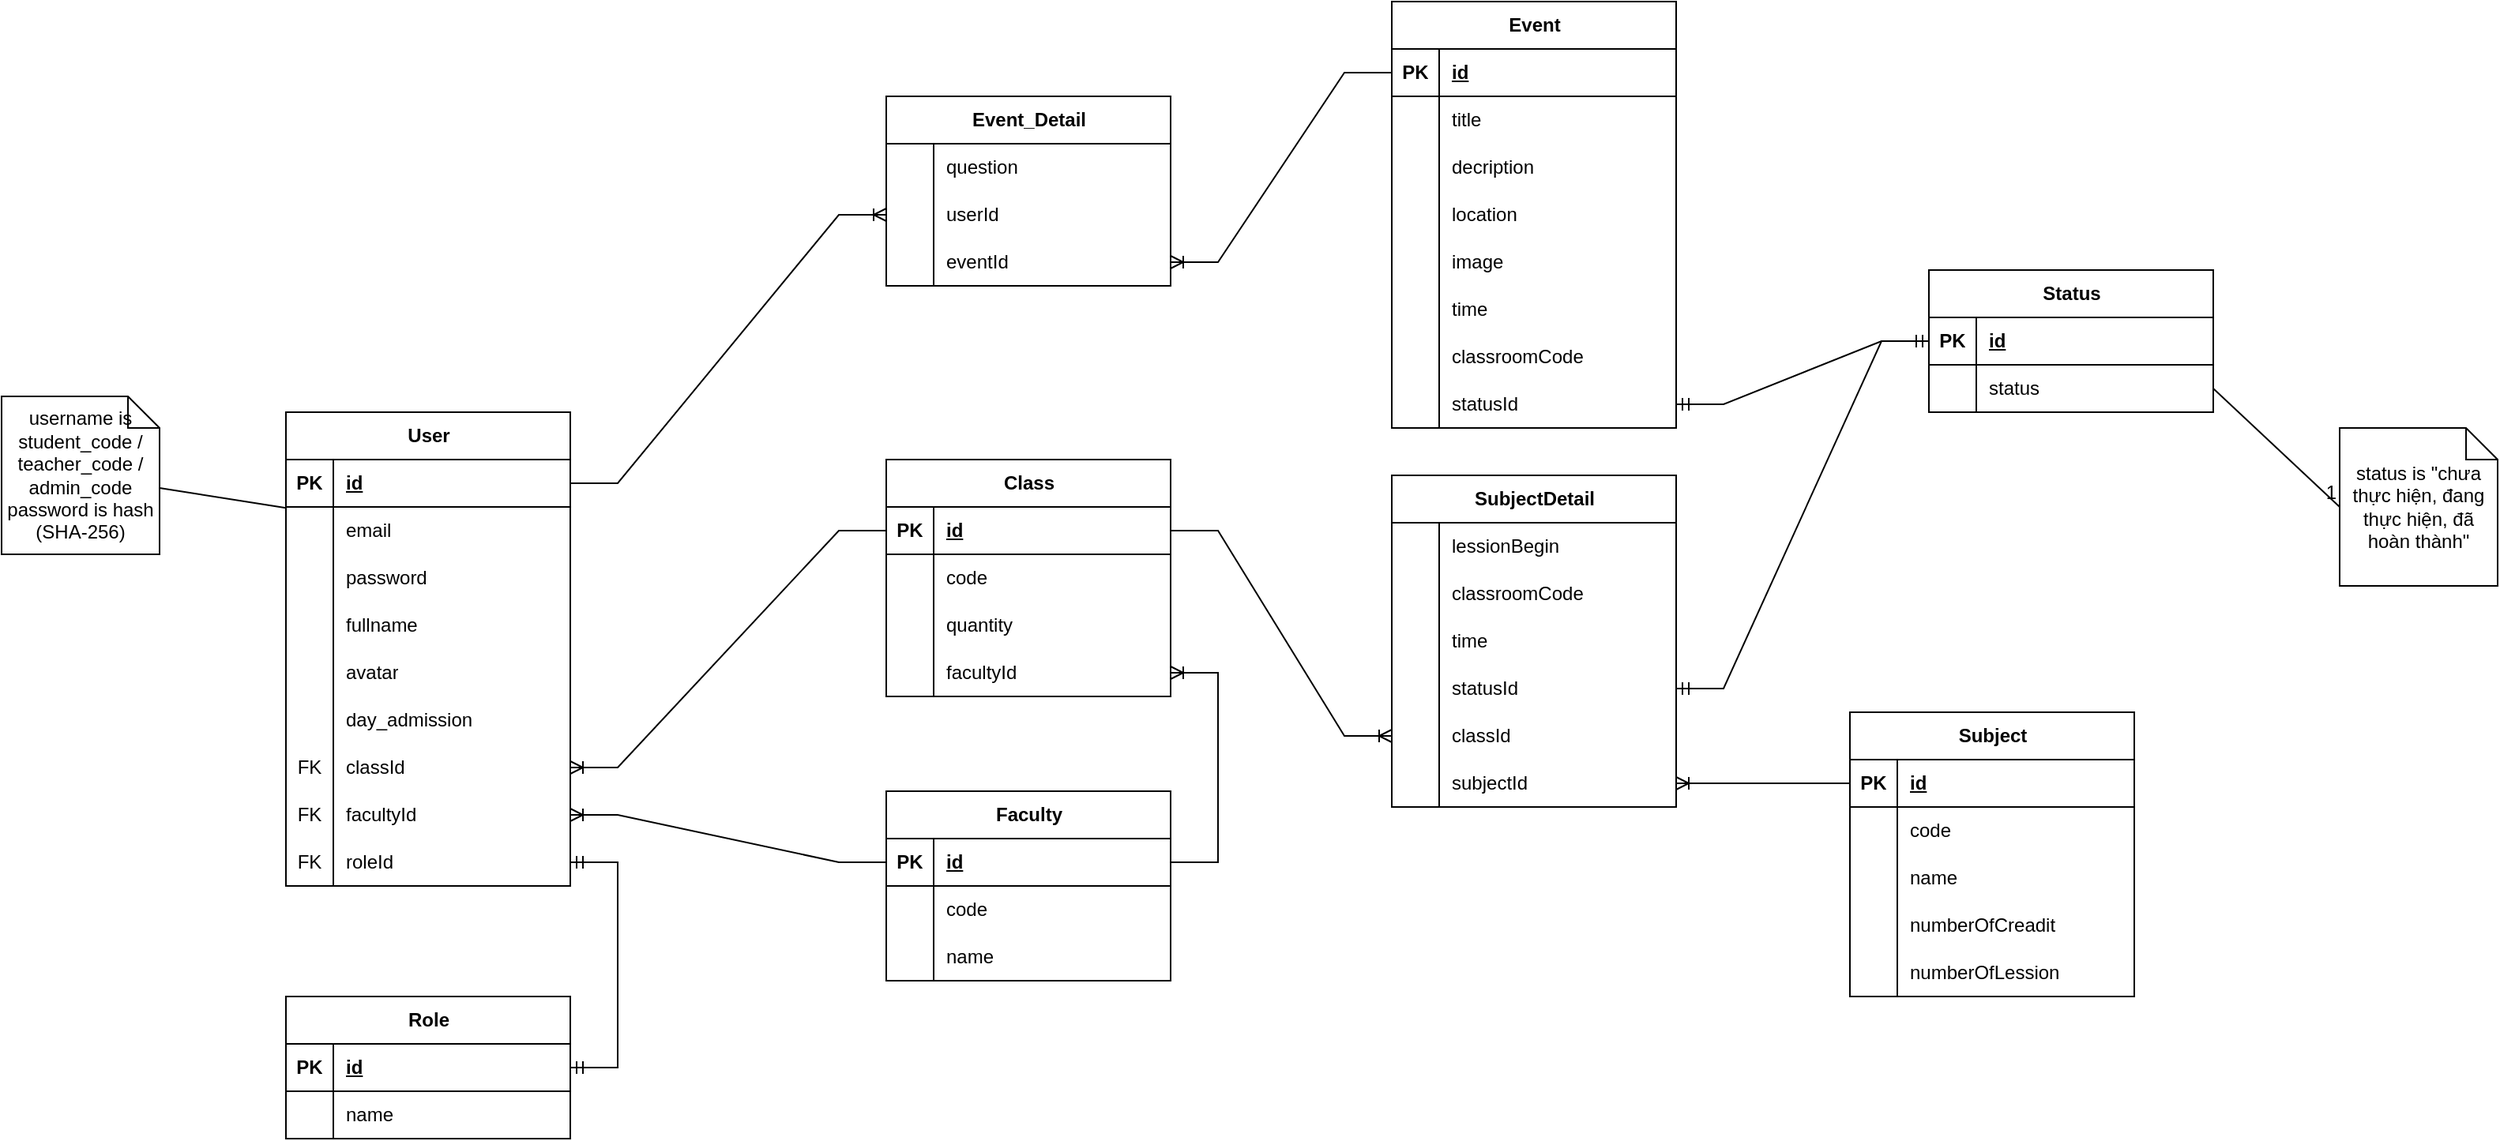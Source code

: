 <mxfile version="24.7.7">
  <diagram name="Page-1" id="2ca16b54-16f6-2749-3443-fa8db7711227">
    <mxGraphModel dx="2150" dy="1457" grid="1" gridSize="10" guides="1" tooltips="1" connect="1" arrows="1" fold="1" page="1" pageScale="1" pageWidth="1100" pageHeight="850" background="none" math="0" shadow="0">
      <root>
        <mxCell id="0" />
        <mxCell id="1" parent="0" />
        <mxCell id="P8px0amtvWm2mWKKKLYS-1" value="User" style="shape=table;startSize=30;container=1;collapsible=1;childLayout=tableLayout;fixedRows=1;rowLines=0;fontStyle=1;align=center;resizeLast=1;html=1;" parent="1" vertex="1">
          <mxGeometry x="-900" y="60" width="180" height="300" as="geometry" />
        </mxCell>
        <mxCell id="P8px0amtvWm2mWKKKLYS-2" value="" style="shape=tableRow;horizontal=0;startSize=0;swimlaneHead=0;swimlaneBody=0;fillColor=none;collapsible=0;dropTarget=0;points=[[0,0.5],[1,0.5]];portConstraint=eastwest;top=0;left=0;right=0;bottom=1;" parent="P8px0amtvWm2mWKKKLYS-1" vertex="1">
          <mxGeometry y="30" width="180" height="30" as="geometry" />
        </mxCell>
        <mxCell id="P8px0amtvWm2mWKKKLYS-3" value="PK" style="shape=partialRectangle;connectable=0;fillColor=none;top=0;left=0;bottom=0;right=0;fontStyle=1;overflow=hidden;whiteSpace=wrap;html=1;" parent="P8px0amtvWm2mWKKKLYS-2" vertex="1">
          <mxGeometry width="30" height="30" as="geometry">
            <mxRectangle width="30" height="30" as="alternateBounds" />
          </mxGeometry>
        </mxCell>
        <mxCell id="P8px0amtvWm2mWKKKLYS-4" value="id" style="shape=partialRectangle;connectable=0;fillColor=none;top=0;left=0;bottom=0;right=0;align=left;spacingLeft=6;fontStyle=5;overflow=hidden;whiteSpace=wrap;html=1;" parent="P8px0amtvWm2mWKKKLYS-2" vertex="1">
          <mxGeometry x="30" width="150" height="30" as="geometry">
            <mxRectangle width="150" height="30" as="alternateBounds" />
          </mxGeometry>
        </mxCell>
        <mxCell id="P8px0amtvWm2mWKKKLYS-5" value="" style="shape=tableRow;horizontal=0;startSize=0;swimlaneHead=0;swimlaneBody=0;fillColor=none;collapsible=0;dropTarget=0;points=[[0,0.5],[1,0.5]];portConstraint=eastwest;top=0;left=0;right=0;bottom=0;" parent="P8px0amtvWm2mWKKKLYS-1" vertex="1">
          <mxGeometry y="60" width="180" height="30" as="geometry" />
        </mxCell>
        <mxCell id="P8px0amtvWm2mWKKKLYS-6" value="" style="shape=partialRectangle;connectable=0;fillColor=none;top=0;left=0;bottom=0;right=0;editable=1;overflow=hidden;whiteSpace=wrap;html=1;" parent="P8px0amtvWm2mWKKKLYS-5" vertex="1">
          <mxGeometry width="30" height="30" as="geometry">
            <mxRectangle width="30" height="30" as="alternateBounds" />
          </mxGeometry>
        </mxCell>
        <mxCell id="P8px0amtvWm2mWKKKLYS-7" value="email" style="shape=partialRectangle;connectable=0;fillColor=none;top=0;left=0;bottom=0;right=0;align=left;spacingLeft=6;overflow=hidden;whiteSpace=wrap;html=1;" parent="P8px0amtvWm2mWKKKLYS-5" vertex="1">
          <mxGeometry x="30" width="150" height="30" as="geometry">
            <mxRectangle width="150" height="30" as="alternateBounds" />
          </mxGeometry>
        </mxCell>
        <mxCell id="P8px0amtvWm2mWKKKLYS-8" value="" style="shape=tableRow;horizontal=0;startSize=0;swimlaneHead=0;swimlaneBody=0;fillColor=none;collapsible=0;dropTarget=0;points=[[0,0.5],[1,0.5]];portConstraint=eastwest;top=0;left=0;right=0;bottom=0;" parent="P8px0amtvWm2mWKKKLYS-1" vertex="1">
          <mxGeometry y="90" width="180" height="30" as="geometry" />
        </mxCell>
        <mxCell id="P8px0amtvWm2mWKKKLYS-9" value="" style="shape=partialRectangle;connectable=0;fillColor=none;top=0;left=0;bottom=0;right=0;editable=1;overflow=hidden;whiteSpace=wrap;html=1;" parent="P8px0amtvWm2mWKKKLYS-8" vertex="1">
          <mxGeometry width="30" height="30" as="geometry">
            <mxRectangle width="30" height="30" as="alternateBounds" />
          </mxGeometry>
        </mxCell>
        <mxCell id="P8px0amtvWm2mWKKKLYS-10" value="password" style="shape=partialRectangle;connectable=0;fillColor=none;top=0;left=0;bottom=0;right=0;align=left;spacingLeft=6;overflow=hidden;whiteSpace=wrap;html=1;" parent="P8px0amtvWm2mWKKKLYS-8" vertex="1">
          <mxGeometry x="30" width="150" height="30" as="geometry">
            <mxRectangle width="150" height="30" as="alternateBounds" />
          </mxGeometry>
        </mxCell>
        <mxCell id="P8px0amtvWm2mWKKKLYS-11" value="" style="shape=tableRow;horizontal=0;startSize=0;swimlaneHead=0;swimlaneBody=0;fillColor=none;collapsible=0;dropTarget=0;points=[[0,0.5],[1,0.5]];portConstraint=eastwest;top=0;left=0;right=0;bottom=0;" parent="P8px0amtvWm2mWKKKLYS-1" vertex="1">
          <mxGeometry y="120" width="180" height="30" as="geometry" />
        </mxCell>
        <mxCell id="P8px0amtvWm2mWKKKLYS-12" value="" style="shape=partialRectangle;connectable=0;fillColor=none;top=0;left=0;bottom=0;right=0;editable=1;overflow=hidden;whiteSpace=wrap;html=1;" parent="P8px0amtvWm2mWKKKLYS-11" vertex="1">
          <mxGeometry width="30" height="30" as="geometry">
            <mxRectangle width="30" height="30" as="alternateBounds" />
          </mxGeometry>
        </mxCell>
        <mxCell id="P8px0amtvWm2mWKKKLYS-13" value="fullname" style="shape=partialRectangle;connectable=0;fillColor=none;top=0;left=0;bottom=0;right=0;align=left;spacingLeft=6;overflow=hidden;whiteSpace=wrap;html=1;" parent="P8px0amtvWm2mWKKKLYS-11" vertex="1">
          <mxGeometry x="30" width="150" height="30" as="geometry">
            <mxRectangle width="150" height="30" as="alternateBounds" />
          </mxGeometry>
        </mxCell>
        <mxCell id="P8px0amtvWm2mWKKKLYS-42" style="shape=tableRow;horizontal=0;startSize=0;swimlaneHead=0;swimlaneBody=0;fillColor=none;collapsible=0;dropTarget=0;points=[[0,0.5],[1,0.5]];portConstraint=eastwest;top=0;left=0;right=0;bottom=0;" parent="P8px0amtvWm2mWKKKLYS-1" vertex="1">
          <mxGeometry y="150" width="180" height="30" as="geometry" />
        </mxCell>
        <mxCell id="P8px0amtvWm2mWKKKLYS-43" style="shape=partialRectangle;connectable=0;fillColor=none;top=0;left=0;bottom=0;right=0;editable=1;overflow=hidden;whiteSpace=wrap;html=1;" parent="P8px0amtvWm2mWKKKLYS-42" vertex="1">
          <mxGeometry width="30" height="30" as="geometry">
            <mxRectangle width="30" height="30" as="alternateBounds" />
          </mxGeometry>
        </mxCell>
        <mxCell id="P8px0amtvWm2mWKKKLYS-44" value="avatar" style="shape=partialRectangle;connectable=0;fillColor=none;top=0;left=0;bottom=0;right=0;align=left;spacingLeft=6;overflow=hidden;whiteSpace=wrap;html=1;" parent="P8px0amtvWm2mWKKKLYS-42" vertex="1">
          <mxGeometry x="30" width="150" height="30" as="geometry">
            <mxRectangle width="150" height="30" as="alternateBounds" />
          </mxGeometry>
        </mxCell>
        <mxCell id="P8px0amtvWm2mWKKKLYS-36" style="shape=tableRow;horizontal=0;startSize=0;swimlaneHead=0;swimlaneBody=0;fillColor=none;collapsible=0;dropTarget=0;points=[[0,0.5],[1,0.5]];portConstraint=eastwest;top=0;left=0;right=0;bottom=0;" parent="P8px0amtvWm2mWKKKLYS-1" vertex="1">
          <mxGeometry y="180" width="180" height="30" as="geometry" />
        </mxCell>
        <mxCell id="P8px0amtvWm2mWKKKLYS-37" style="shape=partialRectangle;connectable=0;fillColor=none;top=0;left=0;bottom=0;right=0;editable=1;overflow=hidden;whiteSpace=wrap;html=1;" parent="P8px0amtvWm2mWKKKLYS-36" vertex="1">
          <mxGeometry width="30" height="30" as="geometry">
            <mxRectangle width="30" height="30" as="alternateBounds" />
          </mxGeometry>
        </mxCell>
        <mxCell id="P8px0amtvWm2mWKKKLYS-38" value="day_admission" style="shape=partialRectangle;connectable=0;fillColor=none;top=0;left=0;bottom=0;right=0;align=left;spacingLeft=6;overflow=hidden;whiteSpace=wrap;html=1;" parent="P8px0amtvWm2mWKKKLYS-36" vertex="1">
          <mxGeometry x="30" width="150" height="30" as="geometry">
            <mxRectangle width="150" height="30" as="alternateBounds" />
          </mxGeometry>
        </mxCell>
        <mxCell id="P8px0amtvWm2mWKKKLYS-153" style="shape=tableRow;horizontal=0;startSize=0;swimlaneHead=0;swimlaneBody=0;fillColor=none;collapsible=0;dropTarget=0;points=[[0,0.5],[1,0.5]];portConstraint=eastwest;top=0;left=0;right=0;bottom=0;" parent="P8px0amtvWm2mWKKKLYS-1" vertex="1">
          <mxGeometry y="210" width="180" height="30" as="geometry" />
        </mxCell>
        <mxCell id="P8px0amtvWm2mWKKKLYS-154" value="FK" style="shape=partialRectangle;connectable=0;fillColor=none;top=0;left=0;bottom=0;right=0;editable=1;overflow=hidden;whiteSpace=wrap;html=1;" parent="P8px0amtvWm2mWKKKLYS-153" vertex="1">
          <mxGeometry width="30" height="30" as="geometry">
            <mxRectangle width="30" height="30" as="alternateBounds" />
          </mxGeometry>
        </mxCell>
        <mxCell id="P8px0amtvWm2mWKKKLYS-155" value="classId" style="shape=partialRectangle;connectable=0;fillColor=none;top=0;left=0;bottom=0;right=0;align=left;spacingLeft=6;overflow=hidden;whiteSpace=wrap;html=1;" parent="P8px0amtvWm2mWKKKLYS-153" vertex="1">
          <mxGeometry x="30" width="150" height="30" as="geometry">
            <mxRectangle width="150" height="30" as="alternateBounds" />
          </mxGeometry>
        </mxCell>
        <mxCell id="P8px0amtvWm2mWKKKLYS-33" style="shape=tableRow;horizontal=0;startSize=0;swimlaneHead=0;swimlaneBody=0;fillColor=none;collapsible=0;dropTarget=0;points=[[0,0.5],[1,0.5]];portConstraint=eastwest;top=0;left=0;right=0;bottom=0;" parent="P8px0amtvWm2mWKKKLYS-1" vertex="1">
          <mxGeometry y="240" width="180" height="30" as="geometry" />
        </mxCell>
        <mxCell id="P8px0amtvWm2mWKKKLYS-34" value="FK" style="shape=partialRectangle;connectable=0;fillColor=none;top=0;left=0;bottom=0;right=0;editable=1;overflow=hidden;whiteSpace=wrap;html=1;" parent="P8px0amtvWm2mWKKKLYS-33" vertex="1">
          <mxGeometry width="30" height="30" as="geometry">
            <mxRectangle width="30" height="30" as="alternateBounds" />
          </mxGeometry>
        </mxCell>
        <mxCell id="P8px0amtvWm2mWKKKLYS-35" value="facultyId" style="shape=partialRectangle;connectable=0;fillColor=none;top=0;left=0;bottom=0;right=0;align=left;spacingLeft=6;overflow=hidden;whiteSpace=wrap;html=1;" parent="P8px0amtvWm2mWKKKLYS-33" vertex="1">
          <mxGeometry x="30" width="150" height="30" as="geometry">
            <mxRectangle width="150" height="30" as="alternateBounds" />
          </mxGeometry>
        </mxCell>
        <mxCell id="P8px0amtvWm2mWKKKLYS-27" style="shape=tableRow;horizontal=0;startSize=0;swimlaneHead=0;swimlaneBody=0;fillColor=none;collapsible=0;dropTarget=0;points=[[0,0.5],[1,0.5]];portConstraint=eastwest;top=0;left=0;right=0;bottom=0;" parent="P8px0amtvWm2mWKKKLYS-1" vertex="1">
          <mxGeometry y="270" width="180" height="30" as="geometry" />
        </mxCell>
        <mxCell id="P8px0amtvWm2mWKKKLYS-28" value="FK" style="shape=partialRectangle;connectable=0;fillColor=none;top=0;left=0;bottom=0;right=0;editable=1;overflow=hidden;whiteSpace=wrap;html=1;" parent="P8px0amtvWm2mWKKKLYS-27" vertex="1">
          <mxGeometry width="30" height="30" as="geometry">
            <mxRectangle width="30" height="30" as="alternateBounds" />
          </mxGeometry>
        </mxCell>
        <mxCell id="P8px0amtvWm2mWKKKLYS-29" value="roleId" style="shape=partialRectangle;connectable=0;fillColor=none;top=0;left=0;bottom=0;right=0;align=left;spacingLeft=6;overflow=hidden;whiteSpace=wrap;html=1;" parent="P8px0amtvWm2mWKKKLYS-27" vertex="1">
          <mxGeometry x="30" width="150" height="30" as="geometry">
            <mxRectangle width="150" height="30" as="alternateBounds" />
          </mxGeometry>
        </mxCell>
        <mxCell id="P8px0amtvWm2mWKKKLYS-45" value="username is student_code / teacher_code / admin_code&lt;div&gt;password is hash (SHA-256)&lt;/div&gt;" style="shape=note;size=20;whiteSpace=wrap;html=1;" parent="1" vertex="1">
          <mxGeometry x="-1080" y="50" width="100" height="100" as="geometry" />
        </mxCell>
        <mxCell id="P8px0amtvWm2mWKKKLYS-46" value="" style="endArrow=none;html=1;rounded=0;" parent="1" source="P8px0amtvWm2mWKKKLYS-45" target="P8px0amtvWm2mWKKKLYS-5" edge="1">
          <mxGeometry relative="1" as="geometry">
            <mxPoint x="-1020" y="120" as="sourcePoint" />
            <mxPoint x="-670" y="270" as="targetPoint" />
          </mxGeometry>
        </mxCell>
        <mxCell id="P8px0amtvWm2mWKKKLYS-54" value="Role" style="shape=table;startSize=30;container=1;collapsible=1;childLayout=tableLayout;fixedRows=1;rowLines=0;fontStyle=1;align=center;resizeLast=1;html=1;" parent="1" vertex="1">
          <mxGeometry x="-900" y="430" width="180" height="90" as="geometry" />
        </mxCell>
        <mxCell id="P8px0amtvWm2mWKKKLYS-55" value="" style="shape=tableRow;horizontal=0;startSize=0;swimlaneHead=0;swimlaneBody=0;fillColor=none;collapsible=0;dropTarget=0;points=[[0,0.5],[1,0.5]];portConstraint=eastwest;top=0;left=0;right=0;bottom=1;" parent="P8px0amtvWm2mWKKKLYS-54" vertex="1">
          <mxGeometry y="30" width="180" height="30" as="geometry" />
        </mxCell>
        <mxCell id="P8px0amtvWm2mWKKKLYS-56" value="PK" style="shape=partialRectangle;connectable=0;fillColor=none;top=0;left=0;bottom=0;right=0;fontStyle=1;overflow=hidden;whiteSpace=wrap;html=1;" parent="P8px0amtvWm2mWKKKLYS-55" vertex="1">
          <mxGeometry width="30" height="30" as="geometry">
            <mxRectangle width="30" height="30" as="alternateBounds" />
          </mxGeometry>
        </mxCell>
        <mxCell id="P8px0amtvWm2mWKKKLYS-57" value="id" style="shape=partialRectangle;connectable=0;fillColor=none;top=0;left=0;bottom=0;right=0;align=left;spacingLeft=6;fontStyle=5;overflow=hidden;whiteSpace=wrap;html=1;" parent="P8px0amtvWm2mWKKKLYS-55" vertex="1">
          <mxGeometry x="30" width="150" height="30" as="geometry">
            <mxRectangle width="150" height="30" as="alternateBounds" />
          </mxGeometry>
        </mxCell>
        <mxCell id="P8px0amtvWm2mWKKKLYS-58" value="" style="shape=tableRow;horizontal=0;startSize=0;swimlaneHead=0;swimlaneBody=0;fillColor=none;collapsible=0;dropTarget=0;points=[[0,0.5],[1,0.5]];portConstraint=eastwest;top=0;left=0;right=0;bottom=0;" parent="P8px0amtvWm2mWKKKLYS-54" vertex="1">
          <mxGeometry y="60" width="180" height="30" as="geometry" />
        </mxCell>
        <mxCell id="P8px0amtvWm2mWKKKLYS-59" value="" style="shape=partialRectangle;connectable=0;fillColor=none;top=0;left=0;bottom=0;right=0;editable=1;overflow=hidden;whiteSpace=wrap;html=1;" parent="P8px0amtvWm2mWKKKLYS-58" vertex="1">
          <mxGeometry width="30" height="30" as="geometry">
            <mxRectangle width="30" height="30" as="alternateBounds" />
          </mxGeometry>
        </mxCell>
        <mxCell id="P8px0amtvWm2mWKKKLYS-60" value="name" style="shape=partialRectangle;connectable=0;fillColor=none;top=0;left=0;bottom=0;right=0;align=left;spacingLeft=6;overflow=hidden;whiteSpace=wrap;html=1;" parent="P8px0amtvWm2mWKKKLYS-58" vertex="1">
          <mxGeometry x="30" width="150" height="30" as="geometry">
            <mxRectangle width="150" height="30" as="alternateBounds" />
          </mxGeometry>
        </mxCell>
        <mxCell id="P8px0amtvWm2mWKKKLYS-67" value="" style="edgeStyle=entityRelationEdgeStyle;fontSize=12;html=1;endArrow=ERmandOne;startArrow=ERmandOne;rounded=0;" parent="1" source="P8px0amtvWm2mWKKKLYS-55" target="P8px0amtvWm2mWKKKLYS-27" edge="1">
          <mxGeometry width="100" height="100" relative="1" as="geometry">
            <mxPoint x="-780" y="320" as="sourcePoint" />
            <mxPoint x="-680" y="220" as="targetPoint" />
          </mxGeometry>
        </mxCell>
        <mxCell id="P8px0amtvWm2mWKKKLYS-69" value="Faculty" style="shape=table;startSize=30;container=1;collapsible=1;childLayout=tableLayout;fixedRows=1;rowLines=0;fontStyle=1;align=center;resizeLast=1;html=1;" parent="1" vertex="1">
          <mxGeometry x="-520" y="300" width="180" height="120" as="geometry" />
        </mxCell>
        <mxCell id="P8px0amtvWm2mWKKKLYS-70" value="" style="shape=tableRow;horizontal=0;startSize=0;swimlaneHead=0;swimlaneBody=0;fillColor=none;collapsible=0;dropTarget=0;points=[[0,0.5],[1,0.5]];portConstraint=eastwest;top=0;left=0;right=0;bottom=1;" parent="P8px0amtvWm2mWKKKLYS-69" vertex="1">
          <mxGeometry y="30" width="180" height="30" as="geometry" />
        </mxCell>
        <mxCell id="P8px0amtvWm2mWKKKLYS-71" value="PK" style="shape=partialRectangle;connectable=0;fillColor=none;top=0;left=0;bottom=0;right=0;fontStyle=1;overflow=hidden;whiteSpace=wrap;html=1;" parent="P8px0amtvWm2mWKKKLYS-70" vertex="1">
          <mxGeometry width="30" height="30" as="geometry">
            <mxRectangle width="30" height="30" as="alternateBounds" />
          </mxGeometry>
        </mxCell>
        <mxCell id="P8px0amtvWm2mWKKKLYS-72" value="id" style="shape=partialRectangle;connectable=0;fillColor=none;top=0;left=0;bottom=0;right=0;align=left;spacingLeft=6;fontStyle=5;overflow=hidden;whiteSpace=wrap;html=1;" parent="P8px0amtvWm2mWKKKLYS-70" vertex="1">
          <mxGeometry x="30" width="150" height="30" as="geometry">
            <mxRectangle width="150" height="30" as="alternateBounds" />
          </mxGeometry>
        </mxCell>
        <mxCell id="P8px0amtvWm2mWKKKLYS-73" value="" style="shape=tableRow;horizontal=0;startSize=0;swimlaneHead=0;swimlaneBody=0;fillColor=none;collapsible=0;dropTarget=0;points=[[0,0.5],[1,0.5]];portConstraint=eastwest;top=0;left=0;right=0;bottom=0;" parent="P8px0amtvWm2mWKKKLYS-69" vertex="1">
          <mxGeometry y="60" width="180" height="30" as="geometry" />
        </mxCell>
        <mxCell id="P8px0amtvWm2mWKKKLYS-74" value="" style="shape=partialRectangle;connectable=0;fillColor=none;top=0;left=0;bottom=0;right=0;editable=1;overflow=hidden;whiteSpace=wrap;html=1;" parent="P8px0amtvWm2mWKKKLYS-73" vertex="1">
          <mxGeometry width="30" height="30" as="geometry">
            <mxRectangle width="30" height="30" as="alternateBounds" />
          </mxGeometry>
        </mxCell>
        <mxCell id="P8px0amtvWm2mWKKKLYS-75" value="code" style="shape=partialRectangle;connectable=0;fillColor=none;top=0;left=0;bottom=0;right=0;align=left;spacingLeft=6;overflow=hidden;whiteSpace=wrap;html=1;" parent="P8px0amtvWm2mWKKKLYS-73" vertex="1">
          <mxGeometry x="30" width="150" height="30" as="geometry">
            <mxRectangle width="150" height="30" as="alternateBounds" />
          </mxGeometry>
        </mxCell>
        <mxCell id="P8px0amtvWm2mWKKKLYS-76" value="" style="shape=tableRow;horizontal=0;startSize=0;swimlaneHead=0;swimlaneBody=0;fillColor=none;collapsible=0;dropTarget=0;points=[[0,0.5],[1,0.5]];portConstraint=eastwest;top=0;left=0;right=0;bottom=0;" parent="P8px0amtvWm2mWKKKLYS-69" vertex="1">
          <mxGeometry y="90" width="180" height="30" as="geometry" />
        </mxCell>
        <mxCell id="P8px0amtvWm2mWKKKLYS-77" value="" style="shape=partialRectangle;connectable=0;fillColor=none;top=0;left=0;bottom=0;right=0;editable=1;overflow=hidden;whiteSpace=wrap;html=1;" parent="P8px0amtvWm2mWKKKLYS-76" vertex="1">
          <mxGeometry width="30" height="30" as="geometry">
            <mxRectangle width="30" height="30" as="alternateBounds" />
          </mxGeometry>
        </mxCell>
        <mxCell id="P8px0amtvWm2mWKKKLYS-78" value="name" style="shape=partialRectangle;connectable=0;fillColor=none;top=0;left=0;bottom=0;right=0;align=left;spacingLeft=6;overflow=hidden;whiteSpace=wrap;html=1;" parent="P8px0amtvWm2mWKKKLYS-76" vertex="1">
          <mxGeometry x="30" width="150" height="30" as="geometry">
            <mxRectangle width="150" height="30" as="alternateBounds" />
          </mxGeometry>
        </mxCell>
        <mxCell id="P8px0amtvWm2mWKKKLYS-82" value="Class" style="shape=table;startSize=30;container=1;collapsible=1;childLayout=tableLayout;fixedRows=1;rowLines=0;fontStyle=1;align=center;resizeLast=1;html=1;" parent="1" vertex="1">
          <mxGeometry x="-520" y="90" width="180" height="150" as="geometry" />
        </mxCell>
        <mxCell id="P8px0amtvWm2mWKKKLYS-83" value="" style="shape=tableRow;horizontal=0;startSize=0;swimlaneHead=0;swimlaneBody=0;fillColor=none;collapsible=0;dropTarget=0;points=[[0,0.5],[1,0.5]];portConstraint=eastwest;top=0;left=0;right=0;bottom=1;" parent="P8px0amtvWm2mWKKKLYS-82" vertex="1">
          <mxGeometry y="30" width="180" height="30" as="geometry" />
        </mxCell>
        <mxCell id="P8px0amtvWm2mWKKKLYS-84" value="PK" style="shape=partialRectangle;connectable=0;fillColor=none;top=0;left=0;bottom=0;right=0;fontStyle=1;overflow=hidden;whiteSpace=wrap;html=1;" parent="P8px0amtvWm2mWKKKLYS-83" vertex="1">
          <mxGeometry width="30" height="30" as="geometry">
            <mxRectangle width="30" height="30" as="alternateBounds" />
          </mxGeometry>
        </mxCell>
        <mxCell id="P8px0amtvWm2mWKKKLYS-85" value="id" style="shape=partialRectangle;connectable=0;fillColor=none;top=0;left=0;bottom=0;right=0;align=left;spacingLeft=6;fontStyle=5;overflow=hidden;whiteSpace=wrap;html=1;" parent="P8px0amtvWm2mWKKKLYS-83" vertex="1">
          <mxGeometry x="30" width="150" height="30" as="geometry">
            <mxRectangle width="150" height="30" as="alternateBounds" />
          </mxGeometry>
        </mxCell>
        <mxCell id="P8px0amtvWm2mWKKKLYS-86" value="" style="shape=tableRow;horizontal=0;startSize=0;swimlaneHead=0;swimlaneBody=0;fillColor=none;collapsible=0;dropTarget=0;points=[[0,0.5],[1,0.5]];portConstraint=eastwest;top=0;left=0;right=0;bottom=0;" parent="P8px0amtvWm2mWKKKLYS-82" vertex="1">
          <mxGeometry y="60" width="180" height="30" as="geometry" />
        </mxCell>
        <mxCell id="P8px0amtvWm2mWKKKLYS-87" value="" style="shape=partialRectangle;connectable=0;fillColor=none;top=0;left=0;bottom=0;right=0;editable=1;overflow=hidden;whiteSpace=wrap;html=1;" parent="P8px0amtvWm2mWKKKLYS-86" vertex="1">
          <mxGeometry width="30" height="30" as="geometry">
            <mxRectangle width="30" height="30" as="alternateBounds" />
          </mxGeometry>
        </mxCell>
        <mxCell id="P8px0amtvWm2mWKKKLYS-88" value="code" style="shape=partialRectangle;connectable=0;fillColor=none;top=0;left=0;bottom=0;right=0;align=left;spacingLeft=6;overflow=hidden;whiteSpace=wrap;html=1;" parent="P8px0amtvWm2mWKKKLYS-86" vertex="1">
          <mxGeometry x="30" width="150" height="30" as="geometry">
            <mxRectangle width="150" height="30" as="alternateBounds" />
          </mxGeometry>
        </mxCell>
        <mxCell id="P8px0amtvWm2mWKKKLYS-89" value="" style="shape=tableRow;horizontal=0;startSize=0;swimlaneHead=0;swimlaneBody=0;fillColor=none;collapsible=0;dropTarget=0;points=[[0,0.5],[1,0.5]];portConstraint=eastwest;top=0;left=0;right=0;bottom=0;" parent="P8px0amtvWm2mWKKKLYS-82" vertex="1">
          <mxGeometry y="90" width="180" height="30" as="geometry" />
        </mxCell>
        <mxCell id="P8px0amtvWm2mWKKKLYS-90" value="" style="shape=partialRectangle;connectable=0;fillColor=none;top=0;left=0;bottom=0;right=0;editable=1;overflow=hidden;whiteSpace=wrap;html=1;" parent="P8px0amtvWm2mWKKKLYS-89" vertex="1">
          <mxGeometry width="30" height="30" as="geometry">
            <mxRectangle width="30" height="30" as="alternateBounds" />
          </mxGeometry>
        </mxCell>
        <mxCell id="P8px0amtvWm2mWKKKLYS-91" value="quantity" style="shape=partialRectangle;connectable=0;fillColor=none;top=0;left=0;bottom=0;right=0;align=left;spacingLeft=6;overflow=hidden;whiteSpace=wrap;html=1;" parent="P8px0amtvWm2mWKKKLYS-89" vertex="1">
          <mxGeometry x="30" width="150" height="30" as="geometry">
            <mxRectangle width="150" height="30" as="alternateBounds" />
          </mxGeometry>
        </mxCell>
        <mxCell id="P8px0amtvWm2mWKKKLYS-92" value="" style="shape=tableRow;horizontal=0;startSize=0;swimlaneHead=0;swimlaneBody=0;fillColor=none;collapsible=0;dropTarget=0;points=[[0,0.5],[1,0.5]];portConstraint=eastwest;top=0;left=0;right=0;bottom=0;" parent="P8px0amtvWm2mWKKKLYS-82" vertex="1">
          <mxGeometry y="120" width="180" height="30" as="geometry" />
        </mxCell>
        <mxCell id="P8px0amtvWm2mWKKKLYS-93" value="" style="shape=partialRectangle;connectable=0;fillColor=none;top=0;left=0;bottom=0;right=0;editable=1;overflow=hidden;whiteSpace=wrap;html=1;" parent="P8px0amtvWm2mWKKKLYS-92" vertex="1">
          <mxGeometry width="30" height="30" as="geometry">
            <mxRectangle width="30" height="30" as="alternateBounds" />
          </mxGeometry>
        </mxCell>
        <mxCell id="P8px0amtvWm2mWKKKLYS-94" value="facultyId" style="shape=partialRectangle;connectable=0;fillColor=none;top=0;left=0;bottom=0;right=0;align=left;spacingLeft=6;overflow=hidden;whiteSpace=wrap;html=1;" parent="P8px0amtvWm2mWKKKLYS-92" vertex="1">
          <mxGeometry x="30" width="150" height="30" as="geometry">
            <mxRectangle width="150" height="30" as="alternateBounds" />
          </mxGeometry>
        </mxCell>
        <mxCell id="P8px0amtvWm2mWKKKLYS-95" value="" style="edgeStyle=entityRelationEdgeStyle;fontSize=12;html=1;endArrow=ERoneToMany;rounded=0;" parent="1" source="P8px0amtvWm2mWKKKLYS-70" target="P8px0amtvWm2mWKKKLYS-92" edge="1">
          <mxGeometry width="100" height="100" relative="1" as="geometry">
            <mxPoint x="-780" y="420" as="sourcePoint" />
            <mxPoint x="-680" y="320" as="targetPoint" />
          </mxGeometry>
        </mxCell>
        <mxCell id="P8px0amtvWm2mWKKKLYS-97" value="" style="edgeStyle=entityRelationEdgeStyle;fontSize=12;html=1;endArrow=ERoneToMany;rounded=0;" parent="1" source="P8px0amtvWm2mWKKKLYS-70" target="P8px0amtvWm2mWKKKLYS-33" edge="1">
          <mxGeometry width="100" height="100" relative="1" as="geometry">
            <mxPoint x="-540" y="420" as="sourcePoint" />
            <mxPoint x="-440" y="320" as="targetPoint" />
          </mxGeometry>
        </mxCell>
        <mxCell id="P8px0amtvWm2mWKKKLYS-115" value="Subject" style="shape=table;startSize=30;container=1;collapsible=1;childLayout=tableLayout;fixedRows=1;rowLines=0;fontStyle=1;align=center;resizeLast=1;html=1;" parent="1" vertex="1">
          <mxGeometry x="90" y="250" width="180" height="180" as="geometry" />
        </mxCell>
        <mxCell id="P8px0amtvWm2mWKKKLYS-116" value="" style="shape=tableRow;horizontal=0;startSize=0;swimlaneHead=0;swimlaneBody=0;fillColor=none;collapsible=0;dropTarget=0;points=[[0,0.5],[1,0.5]];portConstraint=eastwest;top=0;left=0;right=0;bottom=1;" parent="P8px0amtvWm2mWKKKLYS-115" vertex="1">
          <mxGeometry y="30" width="180" height="30" as="geometry" />
        </mxCell>
        <mxCell id="P8px0amtvWm2mWKKKLYS-117" value="PK" style="shape=partialRectangle;connectable=0;fillColor=none;top=0;left=0;bottom=0;right=0;fontStyle=1;overflow=hidden;whiteSpace=wrap;html=1;" parent="P8px0amtvWm2mWKKKLYS-116" vertex="1">
          <mxGeometry width="30" height="30" as="geometry">
            <mxRectangle width="30" height="30" as="alternateBounds" />
          </mxGeometry>
        </mxCell>
        <mxCell id="P8px0amtvWm2mWKKKLYS-118" value="id" style="shape=partialRectangle;connectable=0;fillColor=none;top=0;left=0;bottom=0;right=0;align=left;spacingLeft=6;fontStyle=5;overflow=hidden;whiteSpace=wrap;html=1;" parent="P8px0amtvWm2mWKKKLYS-116" vertex="1">
          <mxGeometry x="30" width="150" height="30" as="geometry">
            <mxRectangle width="150" height="30" as="alternateBounds" />
          </mxGeometry>
        </mxCell>
        <mxCell id="P8px0amtvWm2mWKKKLYS-119" value="" style="shape=tableRow;horizontal=0;startSize=0;swimlaneHead=0;swimlaneBody=0;fillColor=none;collapsible=0;dropTarget=0;points=[[0,0.5],[1,0.5]];portConstraint=eastwest;top=0;left=0;right=0;bottom=0;" parent="P8px0amtvWm2mWKKKLYS-115" vertex="1">
          <mxGeometry y="60" width="180" height="30" as="geometry" />
        </mxCell>
        <mxCell id="P8px0amtvWm2mWKKKLYS-120" value="" style="shape=partialRectangle;connectable=0;fillColor=none;top=0;left=0;bottom=0;right=0;editable=1;overflow=hidden;whiteSpace=wrap;html=1;" parent="P8px0amtvWm2mWKKKLYS-119" vertex="1">
          <mxGeometry width="30" height="30" as="geometry">
            <mxRectangle width="30" height="30" as="alternateBounds" />
          </mxGeometry>
        </mxCell>
        <mxCell id="P8px0amtvWm2mWKKKLYS-121" value="code" style="shape=partialRectangle;connectable=0;fillColor=none;top=0;left=0;bottom=0;right=0;align=left;spacingLeft=6;overflow=hidden;whiteSpace=wrap;html=1;" parent="P8px0amtvWm2mWKKKLYS-119" vertex="1">
          <mxGeometry x="30" width="150" height="30" as="geometry">
            <mxRectangle width="150" height="30" as="alternateBounds" />
          </mxGeometry>
        </mxCell>
        <mxCell id="P8px0amtvWm2mWKKKLYS-122" value="" style="shape=tableRow;horizontal=0;startSize=0;swimlaneHead=0;swimlaneBody=0;fillColor=none;collapsible=0;dropTarget=0;points=[[0,0.5],[1,0.5]];portConstraint=eastwest;top=0;left=0;right=0;bottom=0;" parent="P8px0amtvWm2mWKKKLYS-115" vertex="1">
          <mxGeometry y="90" width="180" height="30" as="geometry" />
        </mxCell>
        <mxCell id="P8px0amtvWm2mWKKKLYS-123" value="" style="shape=partialRectangle;connectable=0;fillColor=none;top=0;left=0;bottom=0;right=0;editable=1;overflow=hidden;whiteSpace=wrap;html=1;" parent="P8px0amtvWm2mWKKKLYS-122" vertex="1">
          <mxGeometry width="30" height="30" as="geometry">
            <mxRectangle width="30" height="30" as="alternateBounds" />
          </mxGeometry>
        </mxCell>
        <mxCell id="P8px0amtvWm2mWKKKLYS-124" value="name" style="shape=partialRectangle;connectable=0;fillColor=none;top=0;left=0;bottom=0;right=0;align=left;spacingLeft=6;overflow=hidden;whiteSpace=wrap;html=1;" parent="P8px0amtvWm2mWKKKLYS-122" vertex="1">
          <mxGeometry x="30" width="150" height="30" as="geometry">
            <mxRectangle width="150" height="30" as="alternateBounds" />
          </mxGeometry>
        </mxCell>
        <mxCell id="P8px0amtvWm2mWKKKLYS-125" value="" style="shape=tableRow;horizontal=0;startSize=0;swimlaneHead=0;swimlaneBody=0;fillColor=none;collapsible=0;dropTarget=0;points=[[0,0.5],[1,0.5]];portConstraint=eastwest;top=0;left=0;right=0;bottom=0;" parent="P8px0amtvWm2mWKKKLYS-115" vertex="1">
          <mxGeometry y="120" width="180" height="30" as="geometry" />
        </mxCell>
        <mxCell id="P8px0amtvWm2mWKKKLYS-126" value="" style="shape=partialRectangle;connectable=0;fillColor=none;top=0;left=0;bottom=0;right=0;editable=1;overflow=hidden;whiteSpace=wrap;html=1;" parent="P8px0amtvWm2mWKKKLYS-125" vertex="1">
          <mxGeometry width="30" height="30" as="geometry">
            <mxRectangle width="30" height="30" as="alternateBounds" />
          </mxGeometry>
        </mxCell>
        <mxCell id="P8px0amtvWm2mWKKKLYS-127" value="numberOfCreadit" style="shape=partialRectangle;connectable=0;fillColor=none;top=0;left=0;bottom=0;right=0;align=left;spacingLeft=6;overflow=hidden;whiteSpace=wrap;html=1;" parent="P8px0amtvWm2mWKKKLYS-125" vertex="1">
          <mxGeometry x="30" width="150" height="30" as="geometry">
            <mxRectangle width="150" height="30" as="alternateBounds" />
          </mxGeometry>
        </mxCell>
        <mxCell id="P8px0amtvWm2mWKKKLYS-128" style="shape=tableRow;horizontal=0;startSize=0;swimlaneHead=0;swimlaneBody=0;fillColor=none;collapsible=0;dropTarget=0;points=[[0,0.5],[1,0.5]];portConstraint=eastwest;top=0;left=0;right=0;bottom=0;" parent="P8px0amtvWm2mWKKKLYS-115" vertex="1">
          <mxGeometry y="150" width="180" height="30" as="geometry" />
        </mxCell>
        <mxCell id="P8px0amtvWm2mWKKKLYS-129" style="shape=partialRectangle;connectable=0;fillColor=none;top=0;left=0;bottom=0;right=0;editable=1;overflow=hidden;whiteSpace=wrap;html=1;" parent="P8px0amtvWm2mWKKKLYS-128" vertex="1">
          <mxGeometry width="30" height="30" as="geometry">
            <mxRectangle width="30" height="30" as="alternateBounds" />
          </mxGeometry>
        </mxCell>
        <mxCell id="P8px0amtvWm2mWKKKLYS-130" value="numberOfLession" style="shape=partialRectangle;connectable=0;fillColor=none;top=0;left=0;bottom=0;right=0;align=left;spacingLeft=6;overflow=hidden;whiteSpace=wrap;html=1;" parent="P8px0amtvWm2mWKKKLYS-128" vertex="1">
          <mxGeometry x="30" width="150" height="30" as="geometry">
            <mxRectangle width="150" height="30" as="alternateBounds" />
          </mxGeometry>
        </mxCell>
        <mxCell id="P8px0amtvWm2mWKKKLYS-131" value="SubjectDetail" style="shape=table;startSize=30;container=1;collapsible=1;childLayout=tableLayout;fixedRows=1;rowLines=0;fontStyle=1;align=center;resizeLast=1;html=1;" parent="1" vertex="1">
          <mxGeometry x="-200" y="100" width="180" height="210" as="geometry" />
        </mxCell>
        <mxCell id="P8px0amtvWm2mWKKKLYS-132" value="" style="shape=tableRow;horizontal=0;startSize=0;swimlaneHead=0;swimlaneBody=0;fillColor=none;collapsible=0;dropTarget=0;points=[[0,0.5],[1,0.5]];portConstraint=eastwest;top=0;left=0;right=0;bottom=0;" parent="P8px0amtvWm2mWKKKLYS-131" vertex="1">
          <mxGeometry y="30" width="180" height="30" as="geometry" />
        </mxCell>
        <mxCell id="P8px0amtvWm2mWKKKLYS-133" value="" style="shape=partialRectangle;connectable=0;fillColor=none;top=0;left=0;bottom=0;right=0;editable=1;overflow=hidden;whiteSpace=wrap;html=1;" parent="P8px0amtvWm2mWKKKLYS-132" vertex="1">
          <mxGeometry width="30" height="30" as="geometry">
            <mxRectangle width="30" height="30" as="alternateBounds" />
          </mxGeometry>
        </mxCell>
        <mxCell id="P8px0amtvWm2mWKKKLYS-134" value="lessionBegin" style="shape=partialRectangle;connectable=0;fillColor=none;top=0;left=0;bottom=0;right=0;align=left;spacingLeft=6;overflow=hidden;whiteSpace=wrap;html=1;" parent="P8px0amtvWm2mWKKKLYS-132" vertex="1">
          <mxGeometry x="30" width="150" height="30" as="geometry">
            <mxRectangle width="150" height="30" as="alternateBounds" />
          </mxGeometry>
        </mxCell>
        <mxCell id="P8px0amtvWm2mWKKKLYS-135" value="" style="shape=tableRow;horizontal=0;startSize=0;swimlaneHead=0;swimlaneBody=0;fillColor=none;collapsible=0;dropTarget=0;points=[[0,0.5],[1,0.5]];portConstraint=eastwest;top=0;left=0;right=0;bottom=0;" parent="P8px0amtvWm2mWKKKLYS-131" vertex="1">
          <mxGeometry y="60" width="180" height="30" as="geometry" />
        </mxCell>
        <mxCell id="P8px0amtvWm2mWKKKLYS-136" value="" style="shape=partialRectangle;connectable=0;fillColor=none;top=0;left=0;bottom=0;right=0;editable=1;overflow=hidden;whiteSpace=wrap;html=1;" parent="P8px0amtvWm2mWKKKLYS-135" vertex="1">
          <mxGeometry width="30" height="30" as="geometry">
            <mxRectangle width="30" height="30" as="alternateBounds" />
          </mxGeometry>
        </mxCell>
        <mxCell id="P8px0amtvWm2mWKKKLYS-137" value="classroomCode" style="shape=partialRectangle;connectable=0;fillColor=none;top=0;left=0;bottom=0;right=0;align=left;spacingLeft=6;overflow=hidden;whiteSpace=wrap;html=1;" parent="P8px0amtvWm2mWKKKLYS-135" vertex="1">
          <mxGeometry x="30" width="150" height="30" as="geometry">
            <mxRectangle width="150" height="30" as="alternateBounds" />
          </mxGeometry>
        </mxCell>
        <mxCell id="P8px0amtvWm2mWKKKLYS-138" value="" style="shape=tableRow;horizontal=0;startSize=0;swimlaneHead=0;swimlaneBody=0;fillColor=none;collapsible=0;dropTarget=0;points=[[0,0.5],[1,0.5]];portConstraint=eastwest;top=0;left=0;right=0;bottom=0;" parent="P8px0amtvWm2mWKKKLYS-131" vertex="1">
          <mxGeometry y="90" width="180" height="30" as="geometry" />
        </mxCell>
        <mxCell id="P8px0amtvWm2mWKKKLYS-139" value="" style="shape=partialRectangle;connectable=0;fillColor=none;top=0;left=0;bottom=0;right=0;editable=1;overflow=hidden;whiteSpace=wrap;html=1;" parent="P8px0amtvWm2mWKKKLYS-138" vertex="1">
          <mxGeometry width="30" height="30" as="geometry">
            <mxRectangle width="30" height="30" as="alternateBounds" />
          </mxGeometry>
        </mxCell>
        <mxCell id="P8px0amtvWm2mWKKKLYS-140" value="time" style="shape=partialRectangle;connectable=0;fillColor=none;top=0;left=0;bottom=0;right=0;align=left;spacingLeft=6;overflow=hidden;whiteSpace=wrap;html=1;" parent="P8px0amtvWm2mWKKKLYS-138" vertex="1">
          <mxGeometry x="30" width="150" height="30" as="geometry">
            <mxRectangle width="150" height="30" as="alternateBounds" />
          </mxGeometry>
        </mxCell>
        <mxCell id="P8px0amtvWm2mWKKKLYS-163" style="shape=tableRow;horizontal=0;startSize=0;swimlaneHead=0;swimlaneBody=0;fillColor=none;collapsible=0;dropTarget=0;points=[[0,0.5],[1,0.5]];portConstraint=eastwest;top=0;left=0;right=0;bottom=0;" parent="P8px0amtvWm2mWKKKLYS-131" vertex="1">
          <mxGeometry y="120" width="180" height="30" as="geometry" />
        </mxCell>
        <mxCell id="P8px0amtvWm2mWKKKLYS-164" style="shape=partialRectangle;connectable=0;fillColor=none;top=0;left=0;bottom=0;right=0;editable=1;overflow=hidden;whiteSpace=wrap;html=1;" parent="P8px0amtvWm2mWKKKLYS-163" vertex="1">
          <mxGeometry width="30" height="30" as="geometry">
            <mxRectangle width="30" height="30" as="alternateBounds" />
          </mxGeometry>
        </mxCell>
        <mxCell id="P8px0amtvWm2mWKKKLYS-165" value="statusId" style="shape=partialRectangle;connectable=0;fillColor=none;top=0;left=0;bottom=0;right=0;align=left;spacingLeft=6;overflow=hidden;whiteSpace=wrap;html=1;" parent="P8px0amtvWm2mWKKKLYS-163" vertex="1">
          <mxGeometry x="30" width="150" height="30" as="geometry">
            <mxRectangle width="150" height="30" as="alternateBounds" />
          </mxGeometry>
        </mxCell>
        <mxCell id="P8px0amtvWm2mWKKKLYS-160" style="shape=tableRow;horizontal=0;startSize=0;swimlaneHead=0;swimlaneBody=0;fillColor=none;collapsible=0;dropTarget=0;points=[[0,0.5],[1,0.5]];portConstraint=eastwest;top=0;left=0;right=0;bottom=0;" parent="P8px0amtvWm2mWKKKLYS-131" vertex="1">
          <mxGeometry y="150" width="180" height="30" as="geometry" />
        </mxCell>
        <mxCell id="P8px0amtvWm2mWKKKLYS-161" style="shape=partialRectangle;connectable=0;fillColor=none;top=0;left=0;bottom=0;right=0;editable=1;overflow=hidden;whiteSpace=wrap;html=1;" parent="P8px0amtvWm2mWKKKLYS-160" vertex="1">
          <mxGeometry width="30" height="30" as="geometry">
            <mxRectangle width="30" height="30" as="alternateBounds" />
          </mxGeometry>
        </mxCell>
        <mxCell id="P8px0amtvWm2mWKKKLYS-162" value="classId" style="shape=partialRectangle;connectable=0;fillColor=none;top=0;left=0;bottom=0;right=0;align=left;spacingLeft=6;overflow=hidden;whiteSpace=wrap;html=1;" parent="P8px0amtvWm2mWKKKLYS-160" vertex="1">
          <mxGeometry x="30" width="150" height="30" as="geometry">
            <mxRectangle width="150" height="30" as="alternateBounds" />
          </mxGeometry>
        </mxCell>
        <mxCell id="P8px0amtvWm2mWKKKLYS-157" style="shape=tableRow;horizontal=0;startSize=0;swimlaneHead=0;swimlaneBody=0;fillColor=none;collapsible=0;dropTarget=0;points=[[0,0.5],[1,0.5]];portConstraint=eastwest;top=0;left=0;right=0;bottom=0;" parent="P8px0amtvWm2mWKKKLYS-131" vertex="1">
          <mxGeometry y="180" width="180" height="30" as="geometry" />
        </mxCell>
        <mxCell id="P8px0amtvWm2mWKKKLYS-158" style="shape=partialRectangle;connectable=0;fillColor=none;top=0;left=0;bottom=0;right=0;editable=1;overflow=hidden;whiteSpace=wrap;html=1;" parent="P8px0amtvWm2mWKKKLYS-157" vertex="1">
          <mxGeometry width="30" height="30" as="geometry">
            <mxRectangle width="30" height="30" as="alternateBounds" />
          </mxGeometry>
        </mxCell>
        <mxCell id="P8px0amtvWm2mWKKKLYS-159" value="subjectId" style="shape=partialRectangle;connectable=0;fillColor=none;top=0;left=0;bottom=0;right=0;align=left;spacingLeft=6;overflow=hidden;whiteSpace=wrap;html=1;" parent="P8px0amtvWm2mWKKKLYS-157" vertex="1">
          <mxGeometry x="30" width="150" height="30" as="geometry">
            <mxRectangle width="150" height="30" as="alternateBounds" />
          </mxGeometry>
        </mxCell>
        <mxCell id="P8px0amtvWm2mWKKKLYS-156" value="" style="edgeStyle=entityRelationEdgeStyle;fontSize=12;html=1;endArrow=ERoneToMany;rounded=0;" parent="1" source="P8px0amtvWm2mWKKKLYS-83" target="P8px0amtvWm2mWKKKLYS-153" edge="1">
          <mxGeometry width="100" height="100" relative="1" as="geometry">
            <mxPoint x="-490" y="290" as="sourcePoint" />
            <mxPoint x="-390" y="190" as="targetPoint" />
          </mxGeometry>
        </mxCell>
        <mxCell id="P8px0amtvWm2mWKKKLYS-167" value="" style="edgeStyle=entityRelationEdgeStyle;fontSize=12;html=1;endArrow=ERoneToMany;rounded=0;entryX=0;entryY=0.5;entryDx=0;entryDy=0;" parent="1" source="P8px0amtvWm2mWKKKLYS-83" target="P8px0amtvWm2mWKKKLYS-160" edge="1">
          <mxGeometry width="100" height="100" relative="1" as="geometry">
            <mxPoint x="-250" y="290" as="sourcePoint" />
            <mxPoint x="-150" y="190" as="targetPoint" />
          </mxGeometry>
        </mxCell>
        <mxCell id="P8px0amtvWm2mWKKKLYS-171" value="" style="edgeStyle=entityRelationEdgeStyle;fontSize=12;html=1;endArrow=ERoneToMany;rounded=0;" parent="1" source="P8px0amtvWm2mWKKKLYS-116" target="P8px0amtvWm2mWKKKLYS-157" edge="1">
          <mxGeometry width="100" height="100" relative="1" as="geometry">
            <mxPoint x="-250" y="290" as="sourcePoint" />
            <mxPoint x="-150" y="190" as="targetPoint" />
          </mxGeometry>
        </mxCell>
        <mxCell id="P8px0amtvWm2mWKKKLYS-173" value="Event" style="shape=table;startSize=30;container=1;collapsible=1;childLayout=tableLayout;fixedRows=1;rowLines=0;fontStyle=1;align=center;resizeLast=1;html=1;" parent="1" vertex="1">
          <mxGeometry x="-200" y="-200" width="180" height="270" as="geometry" />
        </mxCell>
        <mxCell id="P8px0amtvWm2mWKKKLYS-174" value="" style="shape=tableRow;horizontal=0;startSize=0;swimlaneHead=0;swimlaneBody=0;fillColor=none;collapsible=0;dropTarget=0;points=[[0,0.5],[1,0.5]];portConstraint=eastwest;top=0;left=0;right=0;bottom=1;" parent="P8px0amtvWm2mWKKKLYS-173" vertex="1">
          <mxGeometry y="30" width="180" height="30" as="geometry" />
        </mxCell>
        <mxCell id="P8px0amtvWm2mWKKKLYS-175" value="PK" style="shape=partialRectangle;connectable=0;fillColor=none;top=0;left=0;bottom=0;right=0;fontStyle=1;overflow=hidden;whiteSpace=wrap;html=1;" parent="P8px0amtvWm2mWKKKLYS-174" vertex="1">
          <mxGeometry width="30" height="30" as="geometry">
            <mxRectangle width="30" height="30" as="alternateBounds" />
          </mxGeometry>
        </mxCell>
        <mxCell id="P8px0amtvWm2mWKKKLYS-176" value="id" style="shape=partialRectangle;connectable=0;fillColor=none;top=0;left=0;bottom=0;right=0;align=left;spacingLeft=6;fontStyle=5;overflow=hidden;whiteSpace=wrap;html=1;" parent="P8px0amtvWm2mWKKKLYS-174" vertex="1">
          <mxGeometry x="30" width="150" height="30" as="geometry">
            <mxRectangle width="150" height="30" as="alternateBounds" />
          </mxGeometry>
        </mxCell>
        <mxCell id="P8px0amtvWm2mWKKKLYS-177" value="" style="shape=tableRow;horizontal=0;startSize=0;swimlaneHead=0;swimlaneBody=0;fillColor=none;collapsible=0;dropTarget=0;points=[[0,0.5],[1,0.5]];portConstraint=eastwest;top=0;left=0;right=0;bottom=0;" parent="P8px0amtvWm2mWKKKLYS-173" vertex="1">
          <mxGeometry y="60" width="180" height="30" as="geometry" />
        </mxCell>
        <mxCell id="P8px0amtvWm2mWKKKLYS-178" value="" style="shape=partialRectangle;connectable=0;fillColor=none;top=0;left=0;bottom=0;right=0;editable=1;overflow=hidden;whiteSpace=wrap;html=1;" parent="P8px0amtvWm2mWKKKLYS-177" vertex="1">
          <mxGeometry width="30" height="30" as="geometry">
            <mxRectangle width="30" height="30" as="alternateBounds" />
          </mxGeometry>
        </mxCell>
        <mxCell id="P8px0amtvWm2mWKKKLYS-179" value="title" style="shape=partialRectangle;connectable=0;fillColor=none;top=0;left=0;bottom=0;right=0;align=left;spacingLeft=6;overflow=hidden;whiteSpace=wrap;html=1;" parent="P8px0amtvWm2mWKKKLYS-177" vertex="1">
          <mxGeometry x="30" width="150" height="30" as="geometry">
            <mxRectangle width="150" height="30" as="alternateBounds" />
          </mxGeometry>
        </mxCell>
        <mxCell id="P8px0amtvWm2mWKKKLYS-180" value="" style="shape=tableRow;horizontal=0;startSize=0;swimlaneHead=0;swimlaneBody=0;fillColor=none;collapsible=0;dropTarget=0;points=[[0,0.5],[1,0.5]];portConstraint=eastwest;top=0;left=0;right=0;bottom=0;" parent="P8px0amtvWm2mWKKKLYS-173" vertex="1">
          <mxGeometry y="90" width="180" height="30" as="geometry" />
        </mxCell>
        <mxCell id="P8px0amtvWm2mWKKKLYS-181" value="" style="shape=partialRectangle;connectable=0;fillColor=none;top=0;left=0;bottom=0;right=0;editable=1;overflow=hidden;whiteSpace=wrap;html=1;" parent="P8px0amtvWm2mWKKKLYS-180" vertex="1">
          <mxGeometry width="30" height="30" as="geometry">
            <mxRectangle width="30" height="30" as="alternateBounds" />
          </mxGeometry>
        </mxCell>
        <mxCell id="P8px0amtvWm2mWKKKLYS-182" value="decription" style="shape=partialRectangle;connectable=0;fillColor=none;top=0;left=0;bottom=0;right=0;align=left;spacingLeft=6;overflow=hidden;whiteSpace=wrap;html=1;" parent="P8px0amtvWm2mWKKKLYS-180" vertex="1">
          <mxGeometry x="30" width="150" height="30" as="geometry">
            <mxRectangle width="150" height="30" as="alternateBounds" />
          </mxGeometry>
        </mxCell>
        <mxCell id="P8px0amtvWm2mWKKKLYS-183" value="" style="shape=tableRow;horizontal=0;startSize=0;swimlaneHead=0;swimlaneBody=0;fillColor=none;collapsible=0;dropTarget=0;points=[[0,0.5],[1,0.5]];portConstraint=eastwest;top=0;left=0;right=0;bottom=0;" parent="P8px0amtvWm2mWKKKLYS-173" vertex="1">
          <mxGeometry y="120" width="180" height="30" as="geometry" />
        </mxCell>
        <mxCell id="P8px0amtvWm2mWKKKLYS-184" value="" style="shape=partialRectangle;connectable=0;fillColor=none;top=0;left=0;bottom=0;right=0;editable=1;overflow=hidden;whiteSpace=wrap;html=1;" parent="P8px0amtvWm2mWKKKLYS-183" vertex="1">
          <mxGeometry width="30" height="30" as="geometry">
            <mxRectangle width="30" height="30" as="alternateBounds" />
          </mxGeometry>
        </mxCell>
        <mxCell id="P8px0amtvWm2mWKKKLYS-185" value="location" style="shape=partialRectangle;connectable=0;fillColor=none;top=0;left=0;bottom=0;right=0;align=left;spacingLeft=6;overflow=hidden;whiteSpace=wrap;html=1;" parent="P8px0amtvWm2mWKKKLYS-183" vertex="1">
          <mxGeometry x="30" width="150" height="30" as="geometry">
            <mxRectangle width="150" height="30" as="alternateBounds" />
          </mxGeometry>
        </mxCell>
        <mxCell id="P8px0amtvWm2mWKKKLYS-186" style="shape=tableRow;horizontal=0;startSize=0;swimlaneHead=0;swimlaneBody=0;fillColor=none;collapsible=0;dropTarget=0;points=[[0,0.5],[1,0.5]];portConstraint=eastwest;top=0;left=0;right=0;bottom=0;" parent="P8px0amtvWm2mWKKKLYS-173" vertex="1">
          <mxGeometry y="150" width="180" height="30" as="geometry" />
        </mxCell>
        <mxCell id="P8px0amtvWm2mWKKKLYS-187" style="shape=partialRectangle;connectable=0;fillColor=none;top=0;left=0;bottom=0;right=0;editable=1;overflow=hidden;whiteSpace=wrap;html=1;" parent="P8px0amtvWm2mWKKKLYS-186" vertex="1">
          <mxGeometry width="30" height="30" as="geometry">
            <mxRectangle width="30" height="30" as="alternateBounds" />
          </mxGeometry>
        </mxCell>
        <mxCell id="P8px0amtvWm2mWKKKLYS-188" value="image" style="shape=partialRectangle;connectable=0;fillColor=none;top=0;left=0;bottom=0;right=0;align=left;spacingLeft=6;overflow=hidden;whiteSpace=wrap;html=1;" parent="P8px0amtvWm2mWKKKLYS-186" vertex="1">
          <mxGeometry x="30" width="150" height="30" as="geometry">
            <mxRectangle width="150" height="30" as="alternateBounds" />
          </mxGeometry>
        </mxCell>
        <mxCell id="P8px0amtvWm2mWKKKLYS-189" style="shape=tableRow;horizontal=0;startSize=0;swimlaneHead=0;swimlaneBody=0;fillColor=none;collapsible=0;dropTarget=0;points=[[0,0.5],[1,0.5]];portConstraint=eastwest;top=0;left=0;right=0;bottom=0;" parent="P8px0amtvWm2mWKKKLYS-173" vertex="1">
          <mxGeometry y="180" width="180" height="30" as="geometry" />
        </mxCell>
        <mxCell id="P8px0amtvWm2mWKKKLYS-190" style="shape=partialRectangle;connectable=0;fillColor=none;top=0;left=0;bottom=0;right=0;editable=1;overflow=hidden;whiteSpace=wrap;html=1;" parent="P8px0amtvWm2mWKKKLYS-189" vertex="1">
          <mxGeometry width="30" height="30" as="geometry">
            <mxRectangle width="30" height="30" as="alternateBounds" />
          </mxGeometry>
        </mxCell>
        <mxCell id="P8px0amtvWm2mWKKKLYS-191" value="time" style="shape=partialRectangle;connectable=0;fillColor=none;top=0;left=0;bottom=0;right=0;align=left;spacingLeft=6;overflow=hidden;whiteSpace=wrap;html=1;" parent="P8px0amtvWm2mWKKKLYS-189" vertex="1">
          <mxGeometry x="30" width="150" height="30" as="geometry">
            <mxRectangle width="150" height="30" as="alternateBounds" />
          </mxGeometry>
        </mxCell>
        <mxCell id="P8px0amtvWm2mWKKKLYS-192" style="shape=tableRow;horizontal=0;startSize=0;swimlaneHead=0;swimlaneBody=0;fillColor=none;collapsible=0;dropTarget=0;points=[[0,0.5],[1,0.5]];portConstraint=eastwest;top=0;left=0;right=0;bottom=0;" parent="P8px0amtvWm2mWKKKLYS-173" vertex="1">
          <mxGeometry y="210" width="180" height="30" as="geometry" />
        </mxCell>
        <mxCell id="P8px0amtvWm2mWKKKLYS-193" style="shape=partialRectangle;connectable=0;fillColor=none;top=0;left=0;bottom=0;right=0;editable=1;overflow=hidden;whiteSpace=wrap;html=1;" parent="P8px0amtvWm2mWKKKLYS-192" vertex="1">
          <mxGeometry width="30" height="30" as="geometry">
            <mxRectangle width="30" height="30" as="alternateBounds" />
          </mxGeometry>
        </mxCell>
        <mxCell id="P8px0amtvWm2mWKKKLYS-194" value="classroomCode" style="shape=partialRectangle;connectable=0;fillColor=none;top=0;left=0;bottom=0;right=0;align=left;spacingLeft=6;overflow=hidden;whiteSpace=wrap;html=1;" parent="P8px0amtvWm2mWKKKLYS-192" vertex="1">
          <mxGeometry x="30" width="150" height="30" as="geometry">
            <mxRectangle width="150" height="30" as="alternateBounds" />
          </mxGeometry>
        </mxCell>
        <mxCell id="P8px0amtvWm2mWKKKLYS-210" style="shape=tableRow;horizontal=0;startSize=0;swimlaneHead=0;swimlaneBody=0;fillColor=none;collapsible=0;dropTarget=0;points=[[0,0.5],[1,0.5]];portConstraint=eastwest;top=0;left=0;right=0;bottom=0;" parent="P8px0amtvWm2mWKKKLYS-173" vertex="1">
          <mxGeometry y="240" width="180" height="30" as="geometry" />
        </mxCell>
        <mxCell id="P8px0amtvWm2mWKKKLYS-211" style="shape=partialRectangle;connectable=0;fillColor=none;top=0;left=0;bottom=0;right=0;editable=1;overflow=hidden;whiteSpace=wrap;html=1;" parent="P8px0amtvWm2mWKKKLYS-210" vertex="1">
          <mxGeometry width="30" height="30" as="geometry">
            <mxRectangle width="30" height="30" as="alternateBounds" />
          </mxGeometry>
        </mxCell>
        <mxCell id="P8px0amtvWm2mWKKKLYS-212" value="statusId" style="shape=partialRectangle;connectable=0;fillColor=none;top=0;left=0;bottom=0;right=0;align=left;spacingLeft=6;overflow=hidden;whiteSpace=wrap;html=1;" parent="P8px0amtvWm2mWKKKLYS-210" vertex="1">
          <mxGeometry x="30" width="150" height="30" as="geometry">
            <mxRectangle width="150" height="30" as="alternateBounds" />
          </mxGeometry>
        </mxCell>
        <mxCell id="P8px0amtvWm2mWKKKLYS-195" value="Event_Detail" style="shape=table;startSize=30;container=1;collapsible=1;childLayout=tableLayout;fixedRows=1;rowLines=0;fontStyle=1;align=center;resizeLast=1;html=1;" parent="1" vertex="1">
          <mxGeometry x="-520" y="-140" width="180" height="120" as="geometry" />
        </mxCell>
        <mxCell id="P8px0amtvWm2mWKKKLYS-199" value="" style="shape=tableRow;horizontal=0;startSize=0;swimlaneHead=0;swimlaneBody=0;fillColor=none;collapsible=0;dropTarget=0;points=[[0,0.5],[1,0.5]];portConstraint=eastwest;top=0;left=0;right=0;bottom=0;" parent="P8px0amtvWm2mWKKKLYS-195" vertex="1">
          <mxGeometry y="30" width="180" height="30" as="geometry" />
        </mxCell>
        <mxCell id="P8px0amtvWm2mWKKKLYS-200" value="" style="shape=partialRectangle;connectable=0;fillColor=none;top=0;left=0;bottom=0;right=0;editable=1;overflow=hidden;whiteSpace=wrap;html=1;" parent="P8px0amtvWm2mWKKKLYS-199" vertex="1">
          <mxGeometry width="30" height="30" as="geometry">
            <mxRectangle width="30" height="30" as="alternateBounds" />
          </mxGeometry>
        </mxCell>
        <mxCell id="P8px0amtvWm2mWKKKLYS-201" value="question" style="shape=partialRectangle;connectable=0;fillColor=none;top=0;left=0;bottom=0;right=0;align=left;spacingLeft=6;overflow=hidden;whiteSpace=wrap;html=1;" parent="P8px0amtvWm2mWKKKLYS-199" vertex="1">
          <mxGeometry x="30" width="150" height="30" as="geometry">
            <mxRectangle width="150" height="30" as="alternateBounds" />
          </mxGeometry>
        </mxCell>
        <mxCell id="P8px0amtvWm2mWKKKLYS-202" value="" style="shape=tableRow;horizontal=0;startSize=0;swimlaneHead=0;swimlaneBody=0;fillColor=none;collapsible=0;dropTarget=0;points=[[0,0.5],[1,0.5]];portConstraint=eastwest;top=0;left=0;right=0;bottom=0;" parent="P8px0amtvWm2mWKKKLYS-195" vertex="1">
          <mxGeometry y="60" width="180" height="30" as="geometry" />
        </mxCell>
        <mxCell id="P8px0amtvWm2mWKKKLYS-203" value="" style="shape=partialRectangle;connectable=0;fillColor=none;top=0;left=0;bottom=0;right=0;editable=1;overflow=hidden;whiteSpace=wrap;html=1;" parent="P8px0amtvWm2mWKKKLYS-202" vertex="1">
          <mxGeometry width="30" height="30" as="geometry">
            <mxRectangle width="30" height="30" as="alternateBounds" />
          </mxGeometry>
        </mxCell>
        <mxCell id="P8px0amtvWm2mWKKKLYS-204" value="userId" style="shape=partialRectangle;connectable=0;fillColor=none;top=0;left=0;bottom=0;right=0;align=left;spacingLeft=6;overflow=hidden;whiteSpace=wrap;html=1;" parent="P8px0amtvWm2mWKKKLYS-202" vertex="1">
          <mxGeometry x="30" width="150" height="30" as="geometry">
            <mxRectangle width="150" height="30" as="alternateBounds" />
          </mxGeometry>
        </mxCell>
        <mxCell id="P8px0amtvWm2mWKKKLYS-205" value="" style="shape=tableRow;horizontal=0;startSize=0;swimlaneHead=0;swimlaneBody=0;fillColor=none;collapsible=0;dropTarget=0;points=[[0,0.5],[1,0.5]];portConstraint=eastwest;top=0;left=0;right=0;bottom=0;" parent="P8px0amtvWm2mWKKKLYS-195" vertex="1">
          <mxGeometry y="90" width="180" height="30" as="geometry" />
        </mxCell>
        <mxCell id="P8px0amtvWm2mWKKKLYS-206" value="" style="shape=partialRectangle;connectable=0;fillColor=none;top=0;left=0;bottom=0;right=0;editable=1;overflow=hidden;whiteSpace=wrap;html=1;" parent="P8px0amtvWm2mWKKKLYS-205" vertex="1">
          <mxGeometry width="30" height="30" as="geometry">
            <mxRectangle width="30" height="30" as="alternateBounds" />
          </mxGeometry>
        </mxCell>
        <mxCell id="P8px0amtvWm2mWKKKLYS-207" value="eventId" style="shape=partialRectangle;connectable=0;fillColor=none;top=0;left=0;bottom=0;right=0;align=left;spacingLeft=6;overflow=hidden;whiteSpace=wrap;html=1;" parent="P8px0amtvWm2mWKKKLYS-205" vertex="1">
          <mxGeometry x="30" width="150" height="30" as="geometry">
            <mxRectangle width="150" height="30" as="alternateBounds" />
          </mxGeometry>
        </mxCell>
        <mxCell id="P8px0amtvWm2mWKKKLYS-208" value="" style="edgeStyle=entityRelationEdgeStyle;fontSize=12;html=1;endArrow=ERoneToMany;rounded=0;" parent="1" source="P8px0amtvWm2mWKKKLYS-2" target="P8px0amtvWm2mWKKKLYS-202" edge="1">
          <mxGeometry width="100" height="100" relative="1" as="geometry">
            <mxPoint x="-300" y="100" as="sourcePoint" />
            <mxPoint x="-200" as="targetPoint" />
          </mxGeometry>
        </mxCell>
        <mxCell id="P8px0amtvWm2mWKKKLYS-209" value="" style="edgeStyle=entityRelationEdgeStyle;fontSize=12;html=1;endArrow=ERoneToMany;rounded=0;" parent="1" source="P8px0amtvWm2mWKKKLYS-174" target="P8px0amtvWm2mWKKKLYS-205" edge="1">
          <mxGeometry width="100" height="100" relative="1" as="geometry">
            <mxPoint x="-300" y="100" as="sourcePoint" />
            <mxPoint x="-200" as="targetPoint" />
          </mxGeometry>
        </mxCell>
        <mxCell id="P8px0amtvWm2mWKKKLYS-215" value="Status" style="shape=table;startSize=30;container=1;collapsible=1;childLayout=tableLayout;fixedRows=1;rowLines=0;fontStyle=1;align=center;resizeLast=1;html=1;" parent="1" vertex="1">
          <mxGeometry x="140" y="-30" width="180" height="90" as="geometry" />
        </mxCell>
        <mxCell id="P8px0amtvWm2mWKKKLYS-216" value="" style="shape=tableRow;horizontal=0;startSize=0;swimlaneHead=0;swimlaneBody=0;fillColor=none;collapsible=0;dropTarget=0;points=[[0,0.5],[1,0.5]];portConstraint=eastwest;top=0;left=0;right=0;bottom=1;" parent="P8px0amtvWm2mWKKKLYS-215" vertex="1">
          <mxGeometry y="30" width="180" height="30" as="geometry" />
        </mxCell>
        <mxCell id="P8px0amtvWm2mWKKKLYS-217" value="PK" style="shape=partialRectangle;connectable=0;fillColor=none;top=0;left=0;bottom=0;right=0;fontStyle=1;overflow=hidden;whiteSpace=wrap;html=1;" parent="P8px0amtvWm2mWKKKLYS-216" vertex="1">
          <mxGeometry width="30" height="30" as="geometry">
            <mxRectangle width="30" height="30" as="alternateBounds" />
          </mxGeometry>
        </mxCell>
        <mxCell id="P8px0amtvWm2mWKKKLYS-218" value="id" style="shape=partialRectangle;connectable=0;fillColor=none;top=0;left=0;bottom=0;right=0;align=left;spacingLeft=6;fontStyle=5;overflow=hidden;whiteSpace=wrap;html=1;" parent="P8px0amtvWm2mWKKKLYS-216" vertex="1">
          <mxGeometry x="30" width="150" height="30" as="geometry">
            <mxRectangle width="150" height="30" as="alternateBounds" />
          </mxGeometry>
        </mxCell>
        <mxCell id="P8px0amtvWm2mWKKKLYS-219" value="" style="shape=tableRow;horizontal=0;startSize=0;swimlaneHead=0;swimlaneBody=0;fillColor=none;collapsible=0;dropTarget=0;points=[[0,0.5],[1,0.5]];portConstraint=eastwest;top=0;left=0;right=0;bottom=0;" parent="P8px0amtvWm2mWKKKLYS-215" vertex="1">
          <mxGeometry y="60" width="180" height="30" as="geometry" />
        </mxCell>
        <mxCell id="P8px0amtvWm2mWKKKLYS-220" value="" style="shape=partialRectangle;connectable=0;fillColor=none;top=0;left=0;bottom=0;right=0;editable=1;overflow=hidden;whiteSpace=wrap;html=1;" parent="P8px0amtvWm2mWKKKLYS-219" vertex="1">
          <mxGeometry width="30" height="30" as="geometry">
            <mxRectangle width="30" height="30" as="alternateBounds" />
          </mxGeometry>
        </mxCell>
        <mxCell id="P8px0amtvWm2mWKKKLYS-221" value="status" style="shape=partialRectangle;connectable=0;fillColor=none;top=0;left=0;bottom=0;right=0;align=left;spacingLeft=6;overflow=hidden;whiteSpace=wrap;html=1;" parent="P8px0amtvWm2mWKKKLYS-219" vertex="1">
          <mxGeometry x="30" width="150" height="30" as="geometry">
            <mxRectangle width="150" height="30" as="alternateBounds" />
          </mxGeometry>
        </mxCell>
        <mxCell id="P8px0amtvWm2mWKKKLYS-228" value="" style="edgeStyle=entityRelationEdgeStyle;fontSize=12;html=1;endArrow=ERmandOne;startArrow=ERmandOne;rounded=0;" parent="1" source="P8px0amtvWm2mWKKKLYS-163" target="P8px0amtvWm2mWKKKLYS-216" edge="1">
          <mxGeometry width="100" height="100" relative="1" as="geometry">
            <mxPoint x="-230" y="140" as="sourcePoint" />
            <mxPoint x="-130" y="40" as="targetPoint" />
          </mxGeometry>
        </mxCell>
        <mxCell id="P8px0amtvWm2mWKKKLYS-229" value="" style="edgeStyle=entityRelationEdgeStyle;fontSize=12;html=1;endArrow=ERmandOne;startArrow=ERmandOne;rounded=0;" parent="1" source="P8px0amtvWm2mWKKKLYS-210" target="P8px0amtvWm2mWKKKLYS-216" edge="1">
          <mxGeometry width="100" height="100" relative="1" as="geometry">
            <mxPoint x="-230" y="140" as="sourcePoint" />
            <mxPoint x="-130" y="40" as="targetPoint" />
          </mxGeometry>
        </mxCell>
        <mxCell id="P8px0amtvWm2mWKKKLYS-230" value="status is &quot;chưa thực hiện, đang thực hiện, đã hoàn thành&quot;" style="shape=note;size=20;whiteSpace=wrap;html=1;" parent="1" vertex="1">
          <mxGeometry x="400" y="70" width="100" height="100" as="geometry" />
        </mxCell>
        <mxCell id="P8px0amtvWm2mWKKKLYS-231" value="" style="endArrow=none;html=1;rounded=0;exitX=1;exitY=0.5;exitDx=0;exitDy=0;entryX=0;entryY=0.5;entryDx=0;entryDy=0;entryPerimeter=0;" parent="1" source="P8px0amtvWm2mWKKKLYS-219" target="P8px0amtvWm2mWKKKLYS-230" edge="1">
          <mxGeometry relative="1" as="geometry">
            <mxPoint x="240" y="180" as="sourcePoint" />
            <mxPoint x="400" y="180" as="targetPoint" />
          </mxGeometry>
        </mxCell>
        <mxCell id="P8px0amtvWm2mWKKKLYS-232" value="1" style="resizable=0;html=1;whiteSpace=wrap;align=right;verticalAlign=bottom;" parent="P8px0amtvWm2mWKKKLYS-231" connectable="0" vertex="1">
          <mxGeometry x="1" relative="1" as="geometry" />
        </mxCell>
      </root>
    </mxGraphModel>
  </diagram>
</mxfile>
